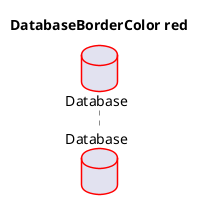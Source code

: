 @startuml
'!include ../../../plantuml-styles/plantuml-ae-skinparam-ex.iuml

skinparam DatabaseBorderColor red

title DatabaseBorderColor red

database Database 
@enduml